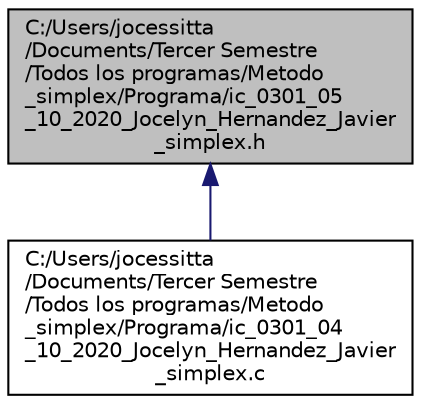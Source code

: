digraph "C:/Users/jocessitta/Documents/Tercer Semestre/Todos los programas/Metodo_simplex/Programa/ic_0301_05_10_2020_Jocelyn_Hernandez_Javier_simplex.h"
{
 // LATEX_PDF_SIZE
  edge [fontname="Helvetica",fontsize="10",labelfontname="Helvetica",labelfontsize="10"];
  node [fontname="Helvetica",fontsize="10",shape=record];
  Node1 [label="C:/Users/jocessitta\l/Documents/Tercer Semestre\l/Todos los programas/Metodo\l_simplex/Programa/ic_0301_05\l_10_2020_Jocelyn_Hernandez_Javier\l_simplex.h",height=0.2,width=0.4,color="black", fillcolor="grey75", style="filled", fontcolor="black",tooltip=" "];
  Node1 -> Node2 [dir="back",color="midnightblue",fontsize="10",style="solid",fontname="Helvetica"];
  Node2 [label="C:/Users/jocessitta\l/Documents/Tercer Semestre\l/Todos los programas/Metodo\l_simplex/Programa/ic_0301_04\l_10_2020_Jocelyn_Hernandez_Javier\l_simplex.c",height=0.2,width=0.4,color="black", fillcolor="white", style="filled",URL="$ic__0301__04__10__2020___jocelyn___hernandez___javier__simplex_8c.html",tooltip=" "];
}
